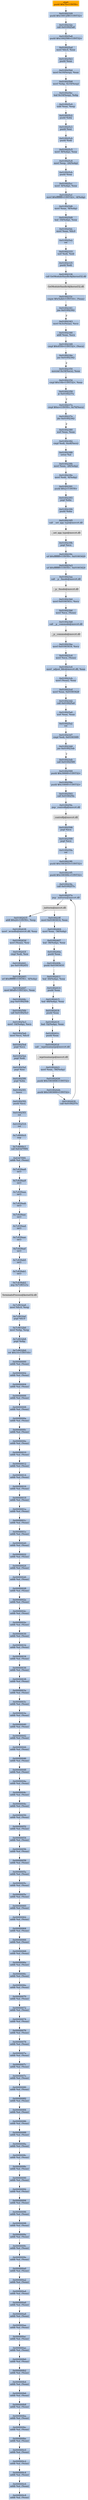digraph G {
node[shape=rectangle,style=filled,fillcolor=lightsteelblue,color=lightsteelblue]
bgcolor="transparent"
a0x01002327pushl_0x70UINT8[label="start\npushl $0x70<UINT8>",color="lightgrey",fillcolor="orange"];
a0x01002329pushl_0x1001298UINT32[label="0x01002329\npushl $0x1001298<UINT32>"];
a0x0100232ecall_0x010025a8[label="0x0100232e\ncall 0x010025a8"];
a0x010025a8pushl_0x1002566UINT32[label="0x010025a8\npushl $0x1002566<UINT32>"];
a0x010025admovl_fs_0_eax[label="0x010025ad\nmovl %fs:0, %eax"];
a0x010025b3pushl_eax[label="0x010025b3\npushl %eax"];
a0x010025b4movl_0x10esp__eax[label="0x010025b4\nmovl 0x10(%esp), %eax"];
a0x010025b8movl_ebp_0x10esp_[label="0x010025b8\nmovl %ebp, 0x10(%esp)"];
a0x010025bcleal_0x10esp__ebp[label="0x010025bc\nleal 0x10(%esp), %ebp"];
a0x010025c0subl_eax_esp[label="0x010025c0\nsubl %eax, %esp"];
a0x010025c2pushl_ebx[label="0x010025c2\npushl %ebx"];
a0x010025c3pushl_esi[label="0x010025c3\npushl %esi"];
a0x010025c4pushl_edi[label="0x010025c4\npushl %edi"];
a0x010025c5movl__8ebp__eax[label="0x010025c5\nmovl -8(%ebp), %eax"];
a0x010025c8movl_esp__24ebp_[label="0x010025c8\nmovl %esp, -24(%ebp)"];
a0x010025cbpushl_eax[label="0x010025cb\npushl %eax"];
a0x010025ccmovl__4ebp__eax[label="0x010025cc\nmovl -4(%ebp), %eax"];
a0x010025cfmovl_0xffffffffUINT32__4ebp_[label="0x010025cf\nmovl $0xffffffff<UINT32>, -4(%ebp)"];
a0x010025d6movl_eax__8ebp_[label="0x010025d6\nmovl %eax, -8(%ebp)"];
a0x010025d9leal__16ebp__eax[label="0x010025d9\nleal -16(%ebp), %eax"];
a0x010025dcmovl_eax_fs_0[label="0x010025dc\nmovl %eax, %fs:0"];
a0x010025e2ret[label="0x010025e2\nret"];
a0x01002333xorl_edi_edi[label="0x01002333\nxorl %edi, %edi"];
a0x01002335pushl_edi[label="0x01002335\npushl %edi"];
a0x01002336call_GetModuleHandleA_kernel32_dll[label="0x01002336\ncall GetModuleHandleA@kernel32.dll"];
GetModuleHandleA_kernel32_dll[label="GetModuleHandleA@kernel32.dll",color="lightgrey",fillcolor="lightgrey"];
a0x0100233ccmpw_0x5a4dUINT16_eax_[label="0x0100233c\ncmpw $0x5a4d<UINT16>, (%eax)"];
a0x01002341jne_0x01002362[label="0x01002341\njne 0x01002362"];
a0x01002343movl_0x3ceax__ecx[label="0x01002343\nmovl 0x3c(%eax), %ecx"];
a0x01002346addl_eax_ecx[label="0x01002346\naddl %eax, %ecx"];
a0x01002348cmpl_0x4550UINT32_ecx_[label="0x01002348\ncmpl $0x4550<UINT32>, (%ecx)"];
a0x0100234ejne_0x01002362[label="0x0100234e\njne 0x01002362"];
a0x01002350movzwl_0x18ecx__eax[label="0x01002350\nmovzwl 0x18(%ecx), %eax"];
a0x01002354cmpl_0x10bUINT32_eax[label="0x01002354\ncmpl $0x10b<UINT32>, %eax"];
a0x01002359je_0x0100237a[label="0x01002359\nje 0x0100237a"];
a0x0100237acmpl_0xeUINT8_0x74ecx_[label="0x0100237a\ncmpl $0xe<UINT8>, 0x74(%ecx)"];
a0x0100237ejbe_0x01002362[label="0x0100237e\njbe 0x01002362"];
a0x01002380xorl_eax_eax[label="0x01002380\nxorl %eax, %eax"];
a0x01002382cmpl_edi_0xe8ecx_[label="0x01002382\ncmpl %edi, 0xe8(%ecx)"];
a0x01002388setne_al[label="0x01002388\nsetne %al"];
a0x0100238bmovl_eax__28ebp_[label="0x0100238b\nmovl %eax, -28(%ebp)"];
a0x0100238emovl_edi__4ebp_[label="0x0100238e\nmovl %edi, -4(%ebp)"];
a0x01002391pushl_0x2UINT8[label="0x01002391\npushl $0x2<UINT8>"];
a0x01002393popl_ebx[label="0x01002393\npopl %ebx"];
a0x01002394pushl_ebx[label="0x01002394\npushl %ebx"];
a0x01002395call___set_app_type_msvcrt_dll[label="0x01002395\ncall __set_app_type@msvcrt.dll"];
a__set_app_type_msvcrt_dll[label="__set_app_type@msvcrt.dll",color="lightgrey",fillcolor="lightgrey"];
a0x0100239bpopl_ecx[label="0x0100239b\npopl %ecx"];
a0x0100239corl_0xffffffffUINT8_0x01003420[label="0x0100239c\norl $0xffffffff<UINT8>, 0x01003420"];
a0x010023a3orl_0xffffffffUINT8_0x01003424[label="0x010023a3\norl $0xffffffff<UINT8>, 0x01003424"];
a0x010023aacall___p__fmode_msvcrt_dll[label="0x010023aa\ncall __p__fmode@msvcrt.dll"];
a__p__fmode_msvcrt_dll[label="__p__fmode@msvcrt.dll",color="lightgrey",fillcolor="lightgrey"];
a0x010023b0movl_0x0100341c_ecx[label="0x010023b0\nmovl 0x0100341c, %ecx"];
a0x010023b6movl_ecx_eax_[label="0x010023b6\nmovl %ecx, (%eax)"];
a0x010023b8call___p__commode_msvcrt_dll[label="0x010023b8\ncall __p__commode@msvcrt.dll"];
a__p__commode_msvcrt_dll[label="__p__commode@msvcrt.dll",color="lightgrey",fillcolor="lightgrey"];
a0x010023bemovl_0x01003418_ecx[label="0x010023be\nmovl 0x01003418, %ecx"];
a0x010023c4movl_ecx_eax_[label="0x010023c4\nmovl %ecx, (%eax)"];
a0x010023c6movl__adjust_fdiv_msvcrt_dll_eax[label="0x010023c6\nmovl _adjust_fdiv@msvcrt.dll, %eax"];
a0x010023cbmovl_eax__eax[label="0x010023cb\nmovl (%eax), %eax"];
a0x010023cdmovl_eax_0x01003428[label="0x010023cd\nmovl %eax, 0x01003428"];
a0x010023d2call_0x010025a0[label="0x010023d2\ncall 0x010025a0"];
a0x010025a0xorl_eax_eax[label="0x010025a0\nxorl %eax, %eax"];
a0x010025a2ret[label="0x010025a2\nret"];
a0x010023d7cmpl_edi_0x010030f0[label="0x010023d7\ncmpl %edi, 0x010030f0"];
a0x010023ddjne_0x010023eb[label="0x010023dd\njne 0x010023eb"];
a0x010023ebcall_0x01002589[label="0x010023eb\ncall 0x01002589"];
a0x01002589pushl_0x30000UINT32[label="0x01002589\npushl $0x30000<UINT32>"];
a0x0100258epushl_0x10000UINT32[label="0x0100258e\npushl $0x10000<UINT32>"];
a0x01002593call_0x010025fa[label="0x01002593\ncall 0x010025fa"];
a0x010025fajmp__controlfp_msvcrt_dll[label="0x010025fa\njmp _controlfp@msvcrt.dll"];
a_controlfp_msvcrt_dll[label="_controlfp@msvcrt.dll",color="lightgrey",fillcolor="lightgrey"];
a0x01002598popl_ecx[label="0x01002598\npopl %ecx"];
a0x01002599popl_ecx[label="0x01002599\npopl %ecx"];
a0x0100259aret[label="0x0100259a\nret"];
a0x010023f0pushl_0x1003010UINT32[label="0x010023f0\npushl $0x1003010<UINT32>"];
a0x010023f5pushl_0x100300cUINT32[label="0x010023f5\npushl $0x100300c<UINT32>"];
a0x010023facall_0x0100257e[label="0x010023fa\ncall 0x0100257e"];
a0x0100257ejmp__initterm_msvcrt_dll[label="0x0100257e\njmp _initterm@msvcrt.dll"];
a_initterm_msvcrt_dll[label="_initterm@msvcrt.dll",color="lightgrey",fillcolor="lightgrey"];
a0x010023ffmovl_0x01003414_eax[label="0x010023ff\nmovl 0x01003414, %eax"];
a0x01002404movl_eax__36ebp_[label="0x01002404\nmovl %eax, -36(%ebp)"];
a0x01002407leal__36ebp__eax[label="0x01002407\nleal -36(%ebp), %eax"];
a0x0100240apushl_eax[label="0x0100240a\npushl %eax"];
a0x0100240bpushl_0x01003410[label="0x0100240b\npushl 0x01003410"];
a0x01002411leal__44ebp__eax[label="0x01002411\nleal -44(%ebp), %eax"];
a0x01002414pushl_eax[label="0x01002414\npushl %eax"];
a0x01002415leal__48ebp__eax[label="0x01002415\nleal -48(%ebp), %eax"];
a0x01002418pushl_eax[label="0x01002418\npushl %eax"];
a0x01002419leal__52ebp__eax[label="0x01002419\nleal -52(%ebp), %eax"];
a0x0100241cpushl_eax[label="0x0100241c\npushl %eax"];
a0x0100241dcall___wgetmainargs_msvcrt_dll[label="0x0100241d\ncall __wgetmainargs@msvcrt.dll"];
a__wgetmainargs_msvcrt_dll[label="__wgetmainargs@msvcrt.dll",color="lightgrey",fillcolor="lightgrey"];
a0x01002423movl_eax__56ebp_[label="0x01002423\nmovl %eax, -56(%ebp)"];
a0x01002426pushl_0x1003008UINT32[label="0x01002426\npushl $0x1003008<UINT32>"];
a0x0100242bpushl_0x1003000UINT32[label="0x0100242b\npushl $0x1003000<UINT32>"];
a0x01002430call_0x0100257e[label="0x01002430\ncall 0x0100257e"];
a0x01002435addl_0x24UINT8_esp[label="0x01002435\naddl $0x24<UINT8>, %esp"];
a0x01002438movl__wcmdln_msvcrt_dll_eax[label="0x01002438\nmovl _wcmdln@msvcrt.dll, %eax"];
a0x0100243dmovl_eax__esi[label="0x0100243d\nmovl (%eax), %esi"];
a0x0100243fcmpl_edi_esi[label="0x0100243f\ncmpl %edi, %esi"];
a0x01002441jne_0x01002451[label="0x01002441\njne 0x01002451"];
a0x01002443orl_0xffffffffUINT8__4ebp_[label="0x01002443\norl $0xffffffff<UINT8>, -4(%ebp)"];
a0x01002447movl_0xffUINT32_eax[label="0x01002447\nmovl $0xff<UINT32>, %eax"];
a0x0100244cjmp_0x0100250b[label="0x0100244c\njmp 0x0100250b"];
a0x0100250bcall_0x010025e3[label="0x0100250b\ncall 0x010025e3"];
a0x010025e3movl__16ebp__ecx[label="0x010025e3\nmovl -16(%ebp), %ecx"];
a0x010025e6movl_ecx_fs_0[label="0x010025e6\nmovl %ecx, %fs:0"];
a0x010025edpopl_ecx[label="0x010025ed\npopl %ecx"];
a0x010025eepopl_edi[label="0x010025ee\npopl %edi"];
a0x010025efpopl_esi[label="0x010025ef\npopl %esi"];
a0x010025f0popl_ebx[label="0x010025f0\npopl %ebx"];
a0x010025f1leave_[label="0x010025f1\nleave "];
a0x010025f2pushl_ecx[label="0x010025f2\npushl %ecx"];
a0x010025f3ret[label="0x010025f3\nret"];
a0x01002510ret[label="0x01002510\nret"];
a0x7c8000c0nop_[label="0x7c8000c0\nnop "];
a0x7c8000c1call_0x63d7f9f4[label="0x7c8000c1\ncall 0x63d7f9f4"];
a0x63d7f9f4addb_al_eax_[label="0x63d7f9f4\naddb %al, (%eax)"];
a0x7c839aa8int3_[label="0x7c839aa8\nint3 "];
a0x7c839aa9int3_[label="0x7c839aa9\nint3 "];
a0x7c839aaaint3_[label="0x7c839aaa\nint3 "];
a0x7c839aabint3_[label="0x7c839aab\nint3 "];
a0x7c839aacint3_[label="0x7c839aac\nint3 "];
a0x7c839aadint3_[label="0x7c839aad\nint3 "];
a0x7c839aaeint3_[label="0x7c839aae\nint3 "];
a0x7c839aafint3_[label="0x7c839aaf\nint3 "];
a0x7c839ab0int3_[label="0x7c839ab0\nint3 "];
a0x7c839ab1int3_[label="0x7c839ab1\nint3 "];
a0x7c839ab2jmp_0x7c801e1a[label="0x7c839ab2\njmp 0x7c801e1a"];
TerminateProcess_kernel32_dll[label="TerminateProcess@kernel32.dll",color="lightgrey",fillcolor="lightgrey"];
a0x7c9032a8movl_fs_0_esp[label="0x7c9032a8\nmovl %fs:0, %esp"];
a0x7c9032afpopl_fs_0[label="0x7c9032af\npopl %fs:0"];
a0x7c9032b6movl_ebp_esp[label="0x7c9032b6\nmovl %ebp, %esp"];
a0x7c9032b8popl_ebp[label="0x7c9032b8\npopl %ebp"];
a0x7c9032b9ret_0x14UINT16[label="0x7c9032b9\nret $0x14<UINT16>"];
a0x00000000addb_al_eax_[label="0x00000000\naddb %al, (%eax)"];
a0x00000002addb_al_eax_[label="0x00000002\naddb %al, (%eax)"];
a0x00000004addb_al_eax_[label="0x00000004\naddb %al, (%eax)"];
a0x00000006addb_al_eax_[label="0x00000006\naddb %al, (%eax)"];
a0x00000008addb_al_eax_[label="0x00000008\naddb %al, (%eax)"];
a0x0000000aaddb_al_eax_[label="0x0000000a\naddb %al, (%eax)"];
a0x0000000caddb_al_eax_[label="0x0000000c\naddb %al, (%eax)"];
a0x0000000eaddb_al_eax_[label="0x0000000e\naddb %al, (%eax)"];
a0x00000010addb_al_eax_[label="0x00000010\naddb %al, (%eax)"];
a0x00000012addb_al_eax_[label="0x00000012\naddb %al, (%eax)"];
a0x00000014addb_al_eax_[label="0x00000014\naddb %al, (%eax)"];
a0x00000016addb_al_eax_[label="0x00000016\naddb %al, (%eax)"];
a0x00000018addb_al_eax_[label="0x00000018\naddb %al, (%eax)"];
a0x0000001aaddb_al_eax_[label="0x0000001a\naddb %al, (%eax)"];
a0x0000001caddb_al_eax_[label="0x0000001c\naddb %al, (%eax)"];
a0x0000001eaddb_al_eax_[label="0x0000001e\naddb %al, (%eax)"];
a0x00000020addb_al_eax_[label="0x00000020\naddb %al, (%eax)"];
a0x00000022addb_al_eax_[label="0x00000022\naddb %al, (%eax)"];
a0x00000024addb_al_eax_[label="0x00000024\naddb %al, (%eax)"];
a0x00000026addb_al_eax_[label="0x00000026\naddb %al, (%eax)"];
a0x00000028addb_al_eax_[label="0x00000028\naddb %al, (%eax)"];
a0x0000002aaddb_al_eax_[label="0x0000002a\naddb %al, (%eax)"];
a0x0000002caddb_al_eax_[label="0x0000002c\naddb %al, (%eax)"];
a0x0000002eaddb_al_eax_[label="0x0000002e\naddb %al, (%eax)"];
a0x00000030addb_al_eax_[label="0x00000030\naddb %al, (%eax)"];
a0x00000032addb_al_eax_[label="0x00000032\naddb %al, (%eax)"];
a0x00000034addb_al_eax_[label="0x00000034\naddb %al, (%eax)"];
a0x00000036addb_al_eax_[label="0x00000036\naddb %al, (%eax)"];
a0x00000038addb_al_eax_[label="0x00000038\naddb %al, (%eax)"];
a0x0000003aaddb_al_eax_[label="0x0000003a\naddb %al, (%eax)"];
a0x0000003caddb_al_eax_[label="0x0000003c\naddb %al, (%eax)"];
a0x0000003eaddb_al_eax_[label="0x0000003e\naddb %al, (%eax)"];
a0x00000040addb_al_eax_[label="0x00000040\naddb %al, (%eax)"];
a0x00000042addb_al_eax_[label="0x00000042\naddb %al, (%eax)"];
a0x00000044addb_al_eax_[label="0x00000044\naddb %al, (%eax)"];
a0x00000046addb_al_eax_[label="0x00000046\naddb %al, (%eax)"];
a0x00000048addb_al_eax_[label="0x00000048\naddb %al, (%eax)"];
a0x0000004aaddb_al_eax_[label="0x0000004a\naddb %al, (%eax)"];
a0x0000004caddb_al_eax_[label="0x0000004c\naddb %al, (%eax)"];
a0x0000004eaddb_al_eax_[label="0x0000004e\naddb %al, (%eax)"];
a0x00000050addb_al_eax_[label="0x00000050\naddb %al, (%eax)"];
a0x00000052addb_al_eax_[label="0x00000052\naddb %al, (%eax)"];
a0x00000054addb_al_eax_[label="0x00000054\naddb %al, (%eax)"];
a0x00000056addb_al_eax_[label="0x00000056\naddb %al, (%eax)"];
a0x00000058addb_al_eax_[label="0x00000058\naddb %al, (%eax)"];
a0x0000005aaddb_al_eax_[label="0x0000005a\naddb %al, (%eax)"];
a0x0000005caddb_al_eax_[label="0x0000005c\naddb %al, (%eax)"];
a0x0000005eaddb_al_eax_[label="0x0000005e\naddb %al, (%eax)"];
a0x00000060addb_al_eax_[label="0x00000060\naddb %al, (%eax)"];
a0x00000062addb_al_eax_[label="0x00000062\naddb %al, (%eax)"];
a0x00000064addb_al_eax_[label="0x00000064\naddb %al, (%eax)"];
a0x00000066addb_al_eax_[label="0x00000066\naddb %al, (%eax)"];
a0x00000068addb_al_eax_[label="0x00000068\naddb %al, (%eax)"];
a0x0000006aaddb_al_eax_[label="0x0000006a\naddb %al, (%eax)"];
a0x0000006caddb_al_eax_[label="0x0000006c\naddb %al, (%eax)"];
a0x0000006eaddb_al_eax_[label="0x0000006e\naddb %al, (%eax)"];
a0x00000070addb_al_eax_[label="0x00000070\naddb %al, (%eax)"];
a0x00000072addb_al_eax_[label="0x00000072\naddb %al, (%eax)"];
a0x00000074addb_al_eax_[label="0x00000074\naddb %al, (%eax)"];
a0x00000076addb_al_eax_[label="0x00000076\naddb %al, (%eax)"];
a0x00000078addb_al_eax_[label="0x00000078\naddb %al, (%eax)"];
a0x0000007aaddb_al_eax_[label="0x0000007a\naddb %al, (%eax)"];
a0x0000007caddb_al_eax_[label="0x0000007c\naddb %al, (%eax)"];
a0x0000007eaddb_al_eax_[label="0x0000007e\naddb %al, (%eax)"];
a0x00000080addb_al_eax_[label="0x00000080\naddb %al, (%eax)"];
a0x00000082addb_al_eax_[label="0x00000082\naddb %al, (%eax)"];
a0x00000084addb_al_eax_[label="0x00000084\naddb %al, (%eax)"];
a0x00000086addb_al_eax_[label="0x00000086\naddb %al, (%eax)"];
a0x00000088addb_al_eax_[label="0x00000088\naddb %al, (%eax)"];
a0x0000008aaddb_al_eax_[label="0x0000008a\naddb %al, (%eax)"];
a0x0000008caddb_al_eax_[label="0x0000008c\naddb %al, (%eax)"];
a0x0000008eaddb_al_eax_[label="0x0000008e\naddb %al, (%eax)"];
a0x00000090addb_al_eax_[label="0x00000090\naddb %al, (%eax)"];
a0x00000092addb_al_eax_[label="0x00000092\naddb %al, (%eax)"];
a0x00000094addb_al_eax_[label="0x00000094\naddb %al, (%eax)"];
a0x00000096addb_al_eax_[label="0x00000096\naddb %al, (%eax)"];
a0x00000098addb_al_eax_[label="0x00000098\naddb %al, (%eax)"];
a0x0000009aaddb_al_eax_[label="0x0000009a\naddb %al, (%eax)"];
a0x0000009caddb_al_eax_[label="0x0000009c\naddb %al, (%eax)"];
a0x0000009eaddb_al_eax_[label="0x0000009e\naddb %al, (%eax)"];
a0x000000a0addb_al_eax_[label="0x000000a0\naddb %al, (%eax)"];
a0x000000a2addb_al_eax_[label="0x000000a2\naddb %al, (%eax)"];
a0x000000a4addb_al_eax_[label="0x000000a4\naddb %al, (%eax)"];
a0x000000a6addb_al_eax_[label="0x000000a6\naddb %al, (%eax)"];
a0x000000a8addb_al_eax_[label="0x000000a8\naddb %al, (%eax)"];
a0x000000aaaddb_al_eax_[label="0x000000aa\naddb %al, (%eax)"];
a0x000000acaddb_al_eax_[label="0x000000ac\naddb %al, (%eax)"];
a0x000000aeaddb_al_eax_[label="0x000000ae\naddb %al, (%eax)"];
a0x000000b0addb_al_eax_[label="0x000000b0\naddb %al, (%eax)"];
a0x000000b2addb_al_eax_[label="0x000000b2\naddb %al, (%eax)"];
a0x000000b4addb_al_eax_[label="0x000000b4\naddb %al, (%eax)"];
a0x000000b6addb_al_eax_[label="0x000000b6\naddb %al, (%eax)"];
a0x000000b8addb_al_eax_[label="0x000000b8\naddb %al, (%eax)"];
a0x000000baaddb_al_eax_[label="0x000000ba\naddb %al, (%eax)"];
a0x000000bcaddb_al_eax_[label="0x000000bc\naddb %al, (%eax)"];
a0x000000beaddb_al_eax_[label="0x000000be\naddb %al, (%eax)"];
a0x000000c0addb_al_eax_[label="0x000000c0\naddb %al, (%eax)"];
a0x000000c2addb_al_eax_[label="0x000000c2\naddb %al, (%eax)"];
a0x000000c4addb_al_eax_[label="0x000000c4\naddb %al, (%eax)"];
a0x000000c6addb_al_eax_[label="0x000000c6\naddb %al, (%eax)"];
a0x000000c8addb_al_eax_[label="0x000000c8\naddb %al, (%eax)"];
a0x01002327pushl_0x70UINT8 -> a0x01002329pushl_0x1001298UINT32 [color="#000000"];
a0x01002329pushl_0x1001298UINT32 -> a0x0100232ecall_0x010025a8 [color="#000000"];
a0x0100232ecall_0x010025a8 -> a0x010025a8pushl_0x1002566UINT32 [color="#000000"];
a0x010025a8pushl_0x1002566UINT32 -> a0x010025admovl_fs_0_eax [color="#000000"];
a0x010025admovl_fs_0_eax -> a0x010025b3pushl_eax [color="#000000"];
a0x010025b3pushl_eax -> a0x010025b4movl_0x10esp__eax [color="#000000"];
a0x010025b4movl_0x10esp__eax -> a0x010025b8movl_ebp_0x10esp_ [color="#000000"];
a0x010025b8movl_ebp_0x10esp_ -> a0x010025bcleal_0x10esp__ebp [color="#000000"];
a0x010025bcleal_0x10esp__ebp -> a0x010025c0subl_eax_esp [color="#000000"];
a0x010025c0subl_eax_esp -> a0x010025c2pushl_ebx [color="#000000"];
a0x010025c2pushl_ebx -> a0x010025c3pushl_esi [color="#000000"];
a0x010025c3pushl_esi -> a0x010025c4pushl_edi [color="#000000"];
a0x010025c4pushl_edi -> a0x010025c5movl__8ebp__eax [color="#000000"];
a0x010025c5movl__8ebp__eax -> a0x010025c8movl_esp__24ebp_ [color="#000000"];
a0x010025c8movl_esp__24ebp_ -> a0x010025cbpushl_eax [color="#000000"];
a0x010025cbpushl_eax -> a0x010025ccmovl__4ebp__eax [color="#000000"];
a0x010025ccmovl__4ebp__eax -> a0x010025cfmovl_0xffffffffUINT32__4ebp_ [color="#000000"];
a0x010025cfmovl_0xffffffffUINT32__4ebp_ -> a0x010025d6movl_eax__8ebp_ [color="#000000"];
a0x010025d6movl_eax__8ebp_ -> a0x010025d9leal__16ebp__eax [color="#000000"];
a0x010025d9leal__16ebp__eax -> a0x010025dcmovl_eax_fs_0 [color="#000000"];
a0x010025dcmovl_eax_fs_0 -> a0x010025e2ret [color="#000000"];
a0x010025e2ret -> a0x01002333xorl_edi_edi [color="#000000"];
a0x01002333xorl_edi_edi -> a0x01002335pushl_edi [color="#000000"];
a0x01002335pushl_edi -> a0x01002336call_GetModuleHandleA_kernel32_dll [color="#000000"];
a0x01002336call_GetModuleHandleA_kernel32_dll -> GetModuleHandleA_kernel32_dll [color="#000000"];
GetModuleHandleA_kernel32_dll -> a0x0100233ccmpw_0x5a4dUINT16_eax_ [color="#000000"];
a0x0100233ccmpw_0x5a4dUINT16_eax_ -> a0x01002341jne_0x01002362 [color="#000000"];
a0x01002341jne_0x01002362 -> a0x01002343movl_0x3ceax__ecx [color="#000000",label="F"];
a0x01002343movl_0x3ceax__ecx -> a0x01002346addl_eax_ecx [color="#000000"];
a0x01002346addl_eax_ecx -> a0x01002348cmpl_0x4550UINT32_ecx_ [color="#000000"];
a0x01002348cmpl_0x4550UINT32_ecx_ -> a0x0100234ejne_0x01002362 [color="#000000"];
a0x0100234ejne_0x01002362 -> a0x01002350movzwl_0x18ecx__eax [color="#000000",label="F"];
a0x01002350movzwl_0x18ecx__eax -> a0x01002354cmpl_0x10bUINT32_eax [color="#000000"];
a0x01002354cmpl_0x10bUINT32_eax -> a0x01002359je_0x0100237a [color="#000000"];
a0x01002359je_0x0100237a -> a0x0100237acmpl_0xeUINT8_0x74ecx_ [color="#000000",label="T"];
a0x0100237acmpl_0xeUINT8_0x74ecx_ -> a0x0100237ejbe_0x01002362 [color="#000000"];
a0x0100237ejbe_0x01002362 -> a0x01002380xorl_eax_eax [color="#000000",label="F"];
a0x01002380xorl_eax_eax -> a0x01002382cmpl_edi_0xe8ecx_ [color="#000000"];
a0x01002382cmpl_edi_0xe8ecx_ -> a0x01002388setne_al [color="#000000"];
a0x01002388setne_al -> a0x0100238bmovl_eax__28ebp_ [color="#000000"];
a0x0100238bmovl_eax__28ebp_ -> a0x0100238emovl_edi__4ebp_ [color="#000000"];
a0x0100238emovl_edi__4ebp_ -> a0x01002391pushl_0x2UINT8 [color="#000000"];
a0x01002391pushl_0x2UINT8 -> a0x01002393popl_ebx [color="#000000"];
a0x01002393popl_ebx -> a0x01002394pushl_ebx [color="#000000"];
a0x01002394pushl_ebx -> a0x01002395call___set_app_type_msvcrt_dll [color="#000000"];
a0x01002395call___set_app_type_msvcrt_dll -> a__set_app_type_msvcrt_dll [color="#000000"];
a__set_app_type_msvcrt_dll -> a0x0100239bpopl_ecx [color="#000000"];
a0x0100239bpopl_ecx -> a0x0100239corl_0xffffffffUINT8_0x01003420 [color="#000000"];
a0x0100239corl_0xffffffffUINT8_0x01003420 -> a0x010023a3orl_0xffffffffUINT8_0x01003424 [color="#000000"];
a0x010023a3orl_0xffffffffUINT8_0x01003424 -> a0x010023aacall___p__fmode_msvcrt_dll [color="#000000"];
a0x010023aacall___p__fmode_msvcrt_dll -> a__p__fmode_msvcrt_dll [color="#000000"];
a__p__fmode_msvcrt_dll -> a0x010023b0movl_0x0100341c_ecx [color="#000000"];
a0x010023b0movl_0x0100341c_ecx -> a0x010023b6movl_ecx_eax_ [color="#000000"];
a0x010023b6movl_ecx_eax_ -> a0x010023b8call___p__commode_msvcrt_dll [color="#000000"];
a0x010023b8call___p__commode_msvcrt_dll -> a__p__commode_msvcrt_dll [color="#000000"];
a__p__commode_msvcrt_dll -> a0x010023bemovl_0x01003418_ecx [color="#000000"];
a0x010023bemovl_0x01003418_ecx -> a0x010023c4movl_ecx_eax_ [color="#000000"];
a0x010023c4movl_ecx_eax_ -> a0x010023c6movl__adjust_fdiv_msvcrt_dll_eax [color="#000000"];
a0x010023c6movl__adjust_fdiv_msvcrt_dll_eax -> a0x010023cbmovl_eax__eax [color="#000000"];
a0x010023cbmovl_eax__eax -> a0x010023cdmovl_eax_0x01003428 [color="#000000"];
a0x010023cdmovl_eax_0x01003428 -> a0x010023d2call_0x010025a0 [color="#000000"];
a0x010023d2call_0x010025a0 -> a0x010025a0xorl_eax_eax [color="#000000"];
a0x010025a0xorl_eax_eax -> a0x010025a2ret [color="#000000"];
a0x010025a2ret -> a0x010023d7cmpl_edi_0x010030f0 [color="#000000"];
a0x010023d7cmpl_edi_0x010030f0 -> a0x010023ddjne_0x010023eb [color="#000000"];
a0x010023ddjne_0x010023eb -> a0x010023ebcall_0x01002589 [color="#000000",label="T"];
a0x010023ebcall_0x01002589 -> a0x01002589pushl_0x30000UINT32 [color="#000000"];
a0x01002589pushl_0x30000UINT32 -> a0x0100258epushl_0x10000UINT32 [color="#000000"];
a0x0100258epushl_0x10000UINT32 -> a0x01002593call_0x010025fa [color="#000000"];
a0x01002593call_0x010025fa -> a0x010025fajmp__controlfp_msvcrt_dll [color="#000000"];
a0x010025fajmp__controlfp_msvcrt_dll -> a_controlfp_msvcrt_dll [color="#000000"];
a_controlfp_msvcrt_dll -> a0x01002598popl_ecx [color="#000000"];
a0x01002598popl_ecx -> a0x01002599popl_ecx [color="#000000"];
a0x01002599popl_ecx -> a0x0100259aret [color="#000000"];
a0x0100259aret -> a0x010023f0pushl_0x1003010UINT32 [color="#000000"];
a0x010023f0pushl_0x1003010UINT32 -> a0x010023f5pushl_0x100300cUINT32 [color="#000000"];
a0x010023f5pushl_0x100300cUINT32 -> a0x010023facall_0x0100257e [color="#000000"];
a0x010023facall_0x0100257e -> a0x0100257ejmp__initterm_msvcrt_dll [color="#000000"];
a0x0100257ejmp__initterm_msvcrt_dll -> a_initterm_msvcrt_dll [color="#000000"];
a_initterm_msvcrt_dll -> a0x010023ffmovl_0x01003414_eax [color="#000000"];
a0x010023ffmovl_0x01003414_eax -> a0x01002404movl_eax__36ebp_ [color="#000000"];
a0x01002404movl_eax__36ebp_ -> a0x01002407leal__36ebp__eax [color="#000000"];
a0x01002407leal__36ebp__eax -> a0x0100240apushl_eax [color="#000000"];
a0x0100240apushl_eax -> a0x0100240bpushl_0x01003410 [color="#000000"];
a0x0100240bpushl_0x01003410 -> a0x01002411leal__44ebp__eax [color="#000000"];
a0x01002411leal__44ebp__eax -> a0x01002414pushl_eax [color="#000000"];
a0x01002414pushl_eax -> a0x01002415leal__48ebp__eax [color="#000000"];
a0x01002415leal__48ebp__eax -> a0x01002418pushl_eax [color="#000000"];
a0x01002418pushl_eax -> a0x01002419leal__52ebp__eax [color="#000000"];
a0x01002419leal__52ebp__eax -> a0x0100241cpushl_eax [color="#000000"];
a0x0100241cpushl_eax -> a0x0100241dcall___wgetmainargs_msvcrt_dll [color="#000000"];
a0x0100241dcall___wgetmainargs_msvcrt_dll -> a__wgetmainargs_msvcrt_dll [color="#000000"];
a__wgetmainargs_msvcrt_dll -> a0x01002423movl_eax__56ebp_ [color="#000000"];
a0x01002423movl_eax__56ebp_ -> a0x01002426pushl_0x1003008UINT32 [color="#000000"];
a0x01002426pushl_0x1003008UINT32 -> a0x0100242bpushl_0x1003000UINT32 [color="#000000"];
a0x0100242bpushl_0x1003000UINT32 -> a0x01002430call_0x0100257e [color="#000000"];
a0x01002430call_0x0100257e -> a0x0100257ejmp__initterm_msvcrt_dll [color="#000000"];
a_initterm_msvcrt_dll -> a0x01002435addl_0x24UINT8_esp [color="#000000"];
a0x01002435addl_0x24UINT8_esp -> a0x01002438movl__wcmdln_msvcrt_dll_eax [color="#000000"];
a0x01002438movl__wcmdln_msvcrt_dll_eax -> a0x0100243dmovl_eax__esi [color="#000000"];
a0x0100243dmovl_eax__esi -> a0x0100243fcmpl_edi_esi [color="#000000"];
a0x0100243fcmpl_edi_esi -> a0x01002441jne_0x01002451 [color="#000000"];
a0x01002441jne_0x01002451 -> a0x01002443orl_0xffffffffUINT8__4ebp_ [color="#000000",label="F"];
a0x01002443orl_0xffffffffUINT8__4ebp_ -> a0x01002447movl_0xffUINT32_eax [color="#000000"];
a0x01002447movl_0xffUINT32_eax -> a0x0100244cjmp_0x0100250b [color="#000000"];
a0x0100244cjmp_0x0100250b -> a0x0100250bcall_0x010025e3 [color="#000000"];
a0x0100250bcall_0x010025e3 -> a0x010025e3movl__16ebp__ecx [color="#000000"];
a0x010025e3movl__16ebp__ecx -> a0x010025e6movl_ecx_fs_0 [color="#000000"];
a0x010025e6movl_ecx_fs_0 -> a0x010025edpopl_ecx [color="#000000"];
a0x010025edpopl_ecx -> a0x010025eepopl_edi [color="#000000"];
a0x010025eepopl_edi -> a0x010025efpopl_esi [color="#000000"];
a0x010025efpopl_esi -> a0x010025f0popl_ebx [color="#000000"];
a0x010025f0popl_ebx -> a0x010025f1leave_ [color="#000000"];
a0x010025f1leave_ -> a0x010025f2pushl_ecx [color="#000000"];
a0x010025f2pushl_ecx -> a0x010025f3ret [color="#000000"];
a0x010025f3ret -> a0x01002510ret [color="#000000"];
a0x01002510ret -> a0x7c8000c0nop_ [color="#000000"];
a0x7c8000c0nop_ -> a0x7c8000c1call_0x63d7f9f4 [color="#000000"];
a0x7c8000c1call_0x63d7f9f4 -> a0x63d7f9f4addb_al_eax_ [color="#000000"];
a0x63d7f9f4addb_al_eax_ -> a0x7c839aa8int3_ [color="#000000"];
a0x7c839aa8int3_ -> a0x7c839aa9int3_ [color="#000000"];
a0x7c839aa9int3_ -> a0x7c839aaaint3_ [color="#000000"];
a0x7c839aaaint3_ -> a0x7c839aabint3_ [color="#000000"];
a0x7c839aabint3_ -> a0x7c839aacint3_ [color="#000000"];
a0x7c839aacint3_ -> a0x7c839aadint3_ [color="#000000"];
a0x7c839aadint3_ -> a0x7c839aaeint3_ [color="#000000"];
a0x7c839aaeint3_ -> a0x7c839aafint3_ [color="#000000"];
a0x7c839aafint3_ -> a0x7c839ab0int3_ [color="#000000"];
a0x7c839ab0int3_ -> a0x7c839ab1int3_ [color="#000000"];
a0x7c839ab1int3_ -> a0x7c839ab2jmp_0x7c801e1a [color="#000000"];
a0x7c839ab2jmp_0x7c801e1a -> TerminateProcess_kernel32_dll [color="#000000"];
TerminateProcess_kernel32_dll -> a0x7c9032a8movl_fs_0_esp [color="#000000"];
a0x7c9032a8movl_fs_0_esp -> a0x7c9032afpopl_fs_0 [color="#000000"];
a0x7c9032afpopl_fs_0 -> a0x7c9032b6movl_ebp_esp [color="#000000"];
a0x7c9032b6movl_ebp_esp -> a0x7c9032b8popl_ebp [color="#000000"];
a0x7c9032b8popl_ebp -> a0x7c9032b9ret_0x14UINT16 [color="#000000"];
a0x7c9032b9ret_0x14UINT16 -> a0x00000000addb_al_eax_ [color="#000000"];
a0x00000000addb_al_eax_ -> a0x00000002addb_al_eax_ [color="#000000"];
a0x00000002addb_al_eax_ -> a0x00000004addb_al_eax_ [color="#000000"];
a0x00000004addb_al_eax_ -> a0x00000006addb_al_eax_ [color="#000000"];
a0x00000006addb_al_eax_ -> a0x00000008addb_al_eax_ [color="#000000"];
a0x00000008addb_al_eax_ -> a0x0000000aaddb_al_eax_ [color="#000000"];
a0x0000000aaddb_al_eax_ -> a0x0000000caddb_al_eax_ [color="#000000"];
a0x0000000caddb_al_eax_ -> a0x0000000eaddb_al_eax_ [color="#000000"];
a0x0000000eaddb_al_eax_ -> a0x00000010addb_al_eax_ [color="#000000"];
a0x00000010addb_al_eax_ -> a0x00000012addb_al_eax_ [color="#000000"];
a0x00000012addb_al_eax_ -> a0x00000014addb_al_eax_ [color="#000000"];
a0x00000014addb_al_eax_ -> a0x00000016addb_al_eax_ [color="#000000"];
a0x00000016addb_al_eax_ -> a0x00000018addb_al_eax_ [color="#000000"];
a0x00000018addb_al_eax_ -> a0x0000001aaddb_al_eax_ [color="#000000"];
a0x0000001aaddb_al_eax_ -> a0x0000001caddb_al_eax_ [color="#000000"];
a0x0000001caddb_al_eax_ -> a0x0000001eaddb_al_eax_ [color="#000000"];
a0x0000001eaddb_al_eax_ -> a0x00000020addb_al_eax_ [color="#000000"];
a0x00000020addb_al_eax_ -> a0x00000022addb_al_eax_ [color="#000000"];
a0x00000022addb_al_eax_ -> a0x00000024addb_al_eax_ [color="#000000"];
a0x00000024addb_al_eax_ -> a0x00000026addb_al_eax_ [color="#000000"];
a0x00000026addb_al_eax_ -> a0x00000028addb_al_eax_ [color="#000000"];
a0x00000028addb_al_eax_ -> a0x0000002aaddb_al_eax_ [color="#000000"];
a0x0000002aaddb_al_eax_ -> a0x0000002caddb_al_eax_ [color="#000000"];
a0x0000002caddb_al_eax_ -> a0x0000002eaddb_al_eax_ [color="#000000"];
a0x0000002eaddb_al_eax_ -> a0x00000030addb_al_eax_ [color="#000000"];
a0x00000030addb_al_eax_ -> a0x00000032addb_al_eax_ [color="#000000"];
a0x00000032addb_al_eax_ -> a0x00000034addb_al_eax_ [color="#000000"];
a0x00000034addb_al_eax_ -> a0x00000036addb_al_eax_ [color="#000000"];
a0x00000036addb_al_eax_ -> a0x00000038addb_al_eax_ [color="#000000"];
a0x00000038addb_al_eax_ -> a0x0000003aaddb_al_eax_ [color="#000000"];
a0x0000003aaddb_al_eax_ -> a0x0000003caddb_al_eax_ [color="#000000"];
a0x0000003caddb_al_eax_ -> a0x0000003eaddb_al_eax_ [color="#000000"];
a0x0000003eaddb_al_eax_ -> a0x00000040addb_al_eax_ [color="#000000"];
a0x00000040addb_al_eax_ -> a0x00000042addb_al_eax_ [color="#000000"];
a0x00000042addb_al_eax_ -> a0x00000044addb_al_eax_ [color="#000000"];
a0x00000044addb_al_eax_ -> a0x00000046addb_al_eax_ [color="#000000"];
a0x00000046addb_al_eax_ -> a0x00000048addb_al_eax_ [color="#000000"];
a0x00000048addb_al_eax_ -> a0x0000004aaddb_al_eax_ [color="#000000"];
a0x0000004aaddb_al_eax_ -> a0x0000004caddb_al_eax_ [color="#000000"];
a0x0000004caddb_al_eax_ -> a0x0000004eaddb_al_eax_ [color="#000000"];
a0x0000004eaddb_al_eax_ -> a0x00000050addb_al_eax_ [color="#000000"];
a0x00000050addb_al_eax_ -> a0x00000052addb_al_eax_ [color="#000000"];
a0x00000052addb_al_eax_ -> a0x00000054addb_al_eax_ [color="#000000"];
a0x00000054addb_al_eax_ -> a0x00000056addb_al_eax_ [color="#000000"];
a0x00000056addb_al_eax_ -> a0x00000058addb_al_eax_ [color="#000000"];
a0x00000058addb_al_eax_ -> a0x0000005aaddb_al_eax_ [color="#000000"];
a0x0000005aaddb_al_eax_ -> a0x0000005caddb_al_eax_ [color="#000000"];
a0x0000005caddb_al_eax_ -> a0x0000005eaddb_al_eax_ [color="#000000"];
a0x0000005eaddb_al_eax_ -> a0x00000060addb_al_eax_ [color="#000000"];
a0x00000060addb_al_eax_ -> a0x00000062addb_al_eax_ [color="#000000"];
a0x00000062addb_al_eax_ -> a0x00000064addb_al_eax_ [color="#000000"];
a0x00000064addb_al_eax_ -> a0x00000066addb_al_eax_ [color="#000000"];
a0x00000066addb_al_eax_ -> a0x00000068addb_al_eax_ [color="#000000"];
a0x00000068addb_al_eax_ -> a0x0000006aaddb_al_eax_ [color="#000000"];
a0x0000006aaddb_al_eax_ -> a0x0000006caddb_al_eax_ [color="#000000"];
a0x0000006caddb_al_eax_ -> a0x0000006eaddb_al_eax_ [color="#000000"];
a0x0000006eaddb_al_eax_ -> a0x00000070addb_al_eax_ [color="#000000"];
a0x00000070addb_al_eax_ -> a0x00000072addb_al_eax_ [color="#000000"];
a0x00000072addb_al_eax_ -> a0x00000074addb_al_eax_ [color="#000000"];
a0x00000074addb_al_eax_ -> a0x00000076addb_al_eax_ [color="#000000"];
a0x00000076addb_al_eax_ -> a0x00000078addb_al_eax_ [color="#000000"];
a0x00000078addb_al_eax_ -> a0x0000007aaddb_al_eax_ [color="#000000"];
a0x0000007aaddb_al_eax_ -> a0x0000007caddb_al_eax_ [color="#000000"];
a0x0000007caddb_al_eax_ -> a0x0000007eaddb_al_eax_ [color="#000000"];
a0x0000007eaddb_al_eax_ -> a0x00000080addb_al_eax_ [color="#000000"];
a0x00000080addb_al_eax_ -> a0x00000082addb_al_eax_ [color="#000000"];
a0x00000082addb_al_eax_ -> a0x00000084addb_al_eax_ [color="#000000"];
a0x00000084addb_al_eax_ -> a0x00000086addb_al_eax_ [color="#000000"];
a0x00000086addb_al_eax_ -> a0x00000088addb_al_eax_ [color="#000000"];
a0x00000088addb_al_eax_ -> a0x0000008aaddb_al_eax_ [color="#000000"];
a0x0000008aaddb_al_eax_ -> a0x0000008caddb_al_eax_ [color="#000000"];
a0x0000008caddb_al_eax_ -> a0x0000008eaddb_al_eax_ [color="#000000"];
a0x0000008eaddb_al_eax_ -> a0x00000090addb_al_eax_ [color="#000000"];
a0x00000090addb_al_eax_ -> a0x00000092addb_al_eax_ [color="#000000"];
a0x00000092addb_al_eax_ -> a0x00000094addb_al_eax_ [color="#000000"];
a0x00000094addb_al_eax_ -> a0x00000096addb_al_eax_ [color="#000000"];
a0x00000096addb_al_eax_ -> a0x00000098addb_al_eax_ [color="#000000"];
a0x00000098addb_al_eax_ -> a0x0000009aaddb_al_eax_ [color="#000000"];
a0x0000009aaddb_al_eax_ -> a0x0000009caddb_al_eax_ [color="#000000"];
a0x0000009caddb_al_eax_ -> a0x0000009eaddb_al_eax_ [color="#000000"];
a0x0000009eaddb_al_eax_ -> a0x000000a0addb_al_eax_ [color="#000000"];
a0x000000a0addb_al_eax_ -> a0x000000a2addb_al_eax_ [color="#000000"];
a0x000000a2addb_al_eax_ -> a0x000000a4addb_al_eax_ [color="#000000"];
a0x000000a4addb_al_eax_ -> a0x000000a6addb_al_eax_ [color="#000000"];
a0x000000a6addb_al_eax_ -> a0x000000a8addb_al_eax_ [color="#000000"];
a0x000000a8addb_al_eax_ -> a0x000000aaaddb_al_eax_ [color="#000000"];
a0x000000aaaddb_al_eax_ -> a0x000000acaddb_al_eax_ [color="#000000"];
a0x000000acaddb_al_eax_ -> a0x000000aeaddb_al_eax_ [color="#000000"];
a0x000000aeaddb_al_eax_ -> a0x000000b0addb_al_eax_ [color="#000000"];
a0x000000b0addb_al_eax_ -> a0x000000b2addb_al_eax_ [color="#000000"];
a0x000000b2addb_al_eax_ -> a0x000000b4addb_al_eax_ [color="#000000"];
a0x000000b4addb_al_eax_ -> a0x000000b6addb_al_eax_ [color="#000000"];
a0x000000b6addb_al_eax_ -> a0x000000b8addb_al_eax_ [color="#000000"];
a0x000000b8addb_al_eax_ -> a0x000000baaddb_al_eax_ [color="#000000"];
a0x000000baaddb_al_eax_ -> a0x000000bcaddb_al_eax_ [color="#000000"];
a0x000000bcaddb_al_eax_ -> a0x000000beaddb_al_eax_ [color="#000000"];
a0x000000beaddb_al_eax_ -> a0x000000c0addb_al_eax_ [color="#000000"];
a0x000000c0addb_al_eax_ -> a0x000000c2addb_al_eax_ [color="#000000"];
a0x000000c2addb_al_eax_ -> a0x000000c4addb_al_eax_ [color="#000000"];
a0x000000c4addb_al_eax_ -> a0x000000c6addb_al_eax_ [color="#000000"];
a0x000000c6addb_al_eax_ -> a0x000000c8addb_al_eax_ [color="#000000"];
}
